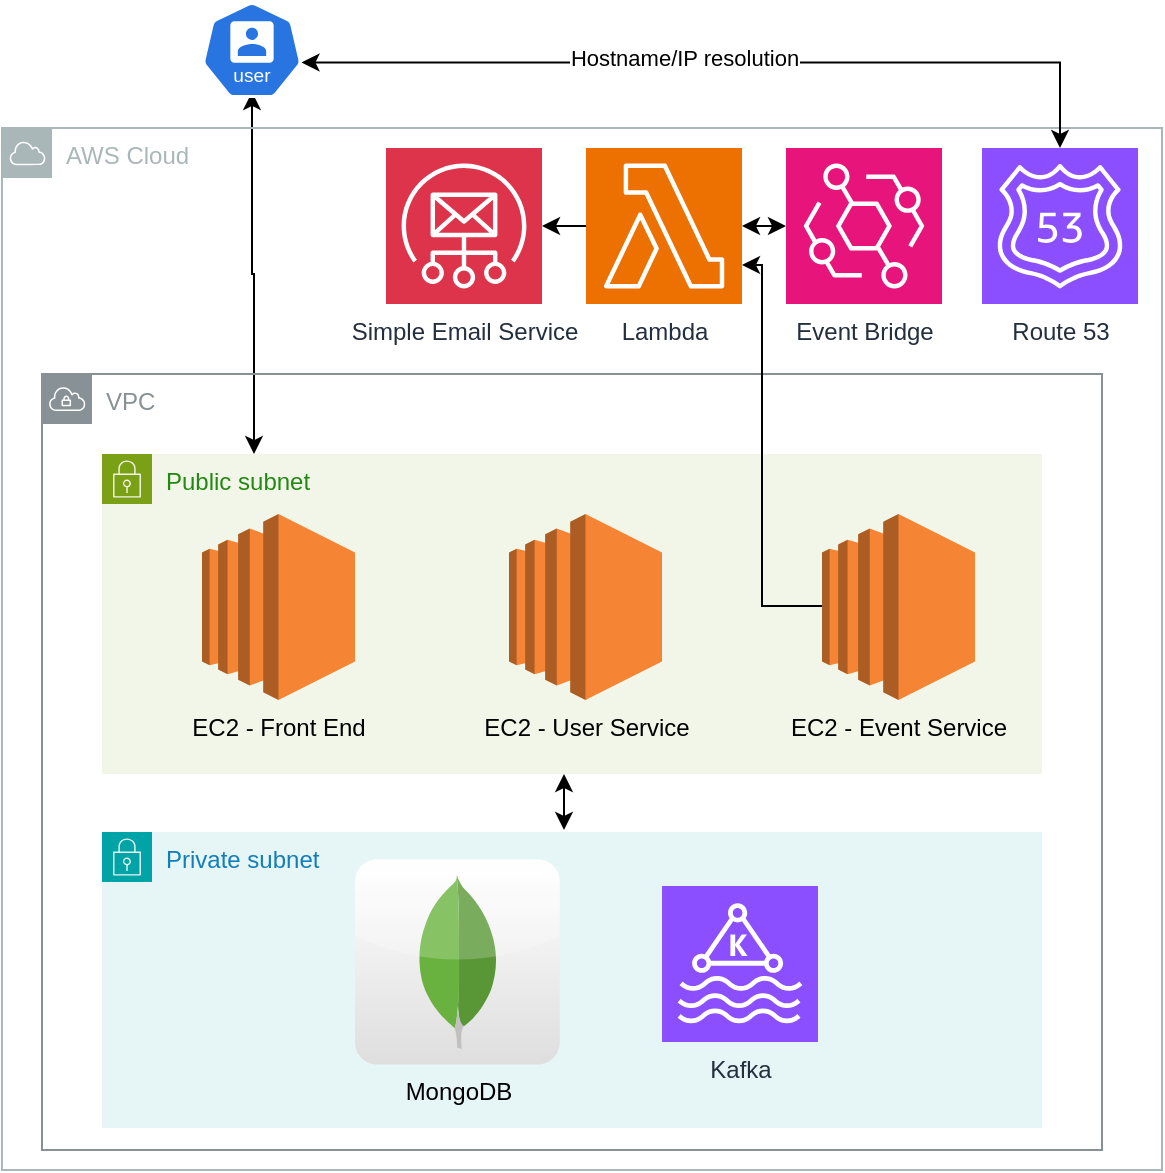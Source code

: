 <mxfile version="24.0.6" type="github">
  <diagram name="Page-1" id="Suzd1obP2XvYygB6OU98">
    <mxGraphModel dx="921" dy="648" grid="1" gridSize="10" guides="1" tooltips="1" connect="1" arrows="1" fold="1" page="1" pageScale="1" pageWidth="827" pageHeight="1169" math="0" shadow="0">
      <root>
        <mxCell id="0" />
        <mxCell id="1" parent="0" />
        <mxCell id="yvMGLZLvCHdtGUR-pLcu-29" style="edgeStyle=orthogonalEdgeStyle;rounded=0;orthogonalLoop=1;jettySize=auto;html=1;startArrow=classic;startFill=1;" edge="1" parent="1" target="yvMGLZLvCHdtGUR-pLcu-17">
          <mxGeometry relative="1" as="geometry">
            <mxPoint x="285.0" y="61.0" as="sourcePoint" />
            <Array as="points">
              <mxPoint x="286" y="152" />
            </Array>
          </mxGeometry>
        </mxCell>
        <mxCell id="yvMGLZLvCHdtGUR-pLcu-11" value="AWS Cloud" style="sketch=0;outlineConnect=0;gradientColor=none;html=1;whiteSpace=wrap;fontSize=12;fontStyle=0;shape=mxgraph.aws4.group;grIcon=mxgraph.aws4.group_aws_cloud;strokeColor=#AAB7B8;fillColor=none;verticalAlign=top;align=left;spacingLeft=30;fontColor=#AAB7B8;dashed=0;" vertex="1" parent="1">
          <mxGeometry x="160" y="79" width="580" height="521" as="geometry" />
        </mxCell>
        <mxCell id="yvMGLZLvCHdtGUR-pLcu-13" value="VPC" style="sketch=0;outlineConnect=0;gradientColor=none;html=1;whiteSpace=wrap;fontSize=12;fontStyle=0;shape=mxgraph.aws4.group;grIcon=mxgraph.aws4.group_vpc;strokeColor=#879196;fillColor=none;verticalAlign=top;align=left;spacingLeft=30;fontColor=#879196;dashed=0;" vertex="1" parent="1">
          <mxGeometry x="180" y="202" width="530" height="388" as="geometry" />
        </mxCell>
        <mxCell id="yvMGLZLvCHdtGUR-pLcu-17" value="Public subnet" style="points=[[0,0],[0.25,0],[0.5,0],[0.75,0],[1,0],[1,0.25],[1,0.5],[1,0.75],[1,1],[0.75,1],[0.5,1],[0.25,1],[0,1],[0,0.75],[0,0.5],[0,0.25]];outlineConnect=0;gradientColor=none;html=1;whiteSpace=wrap;fontSize=12;fontStyle=0;container=1;pointerEvents=0;collapsible=0;recursiveResize=0;shape=mxgraph.aws4.group;grIcon=mxgraph.aws4.group_security_group;grStroke=0;strokeColor=#7AA116;fillColor=#F2F6E8;verticalAlign=top;align=left;spacingLeft=30;fontColor=#248814;dashed=0;" vertex="1" parent="1">
          <mxGeometry x="210" y="242" width="470" height="160" as="geometry" />
        </mxCell>
        <mxCell id="yvMGLZLvCHdtGUR-pLcu-20" value="EC2 - User Service" style="outlineConnect=0;dashed=0;verticalLabelPosition=bottom;verticalAlign=top;align=center;html=1;shape=mxgraph.aws3.ec2;fillColor=#F58534;gradientColor=none;" vertex="1" parent="yvMGLZLvCHdtGUR-pLcu-17">
          <mxGeometry x="203.5" y="30" width="76.5" height="93" as="geometry" />
        </mxCell>
        <mxCell id="yvMGLZLvCHdtGUR-pLcu-19" value="EC2 - Front End" style="outlineConnect=0;dashed=0;verticalLabelPosition=bottom;verticalAlign=top;align=center;html=1;shape=mxgraph.aws3.ec2;fillColor=#F58534;gradientColor=none;" vertex="1" parent="yvMGLZLvCHdtGUR-pLcu-17">
          <mxGeometry x="50" y="30" width="76.5" height="93" as="geometry" />
        </mxCell>
        <mxCell id="yvMGLZLvCHdtGUR-pLcu-21" value="EC2 - Event Service" style="outlineConnect=0;dashed=0;verticalLabelPosition=bottom;verticalAlign=top;align=center;html=1;shape=mxgraph.aws3.ec2;fillColor=#F58534;gradientColor=none;" vertex="1" parent="yvMGLZLvCHdtGUR-pLcu-17">
          <mxGeometry x="360" y="30" width="76.5" height="93" as="geometry" />
        </mxCell>
        <mxCell id="yvMGLZLvCHdtGUR-pLcu-18" value="Private subnet" style="points=[[0,0],[0.25,0],[0.5,0],[0.75,0],[1,0],[1,0.25],[1,0.5],[1,0.75],[1,1],[0.75,1],[0.5,1],[0.25,1],[0,1],[0,0.75],[0,0.5],[0,0.25]];outlineConnect=0;gradientColor=none;html=1;whiteSpace=wrap;fontSize=12;fontStyle=0;container=1;pointerEvents=0;collapsible=0;recursiveResize=0;shape=mxgraph.aws4.group;grIcon=mxgraph.aws4.group_security_group;grStroke=0;strokeColor=#00A4A6;fillColor=#E6F6F7;verticalAlign=top;align=left;spacingLeft=30;fontColor=#147EBA;dashed=0;" vertex="1" parent="1">
          <mxGeometry x="210" y="431" width="470" height="148" as="geometry" />
        </mxCell>
        <mxCell id="yvMGLZLvCHdtGUR-pLcu-40" value="MongoDB" style="dashed=0;outlineConnect=0;html=1;align=center;labelPosition=center;verticalLabelPosition=bottom;verticalAlign=top;shape=mxgraph.webicons.mongodb;gradientColor=#DFDEDE" vertex="1" parent="yvMGLZLvCHdtGUR-pLcu-18">
          <mxGeometry x="126.5" y="13.8" width="102.4" height="102.4" as="geometry" />
        </mxCell>
        <mxCell id="yvMGLZLvCHdtGUR-pLcu-34" style="edgeStyle=orthogonalEdgeStyle;rounded=0;orthogonalLoop=1;jettySize=auto;html=1;exitX=1;exitY=0.75;exitDx=0;exitDy=0;exitPerimeter=0;startArrow=classic;startFill=1;endArrow=none;endFill=0;" edge="1" parent="1" source="yvMGLZLvCHdtGUR-pLcu-24" target="yvMGLZLvCHdtGUR-pLcu-21">
          <mxGeometry relative="1" as="geometry">
            <Array as="points">
              <mxPoint x="540" y="148" />
              <mxPoint x="540" y="318" />
            </Array>
          </mxGeometry>
        </mxCell>
        <mxCell id="yvMGLZLvCHdtGUR-pLcu-24" value="Lambda" style="sketch=0;points=[[0,0,0],[0.25,0,0],[0.5,0,0],[0.75,0,0],[1,0,0],[0,1,0],[0.25,1,0],[0.5,1,0],[0.75,1,0],[1,1,0],[0,0.25,0],[0,0.5,0],[0,0.75,0],[1,0.25,0],[1,0.5,0],[1,0.75,0]];outlineConnect=0;fontColor=#232F3E;fillColor=#ED7100;strokeColor=#ffffff;dashed=0;verticalLabelPosition=bottom;verticalAlign=top;align=center;html=1;fontSize=12;fontStyle=0;aspect=fixed;shape=mxgraph.aws4.resourceIcon;resIcon=mxgraph.aws4.lambda;" vertex="1" parent="1">
          <mxGeometry x="452" y="89" width="78" height="78" as="geometry" />
        </mxCell>
        <mxCell id="yvMGLZLvCHdtGUR-pLcu-25" value="Route 53" style="sketch=0;points=[[0,0,0],[0.25,0,0],[0.5,0,0],[0.75,0,0],[1,0,0],[0,1,0],[0.25,1,0],[0.5,1,0],[0.75,1,0],[1,1,0],[0,0.25,0],[0,0.5,0],[0,0.75,0],[1,0.25,0],[1,0.5,0],[1,0.75,0]];outlineConnect=0;fontColor=#232F3E;fillColor=#8C4FFF;strokeColor=#ffffff;dashed=0;verticalLabelPosition=bottom;verticalAlign=top;align=center;html=1;fontSize=12;fontStyle=0;aspect=fixed;shape=mxgraph.aws4.resourceIcon;resIcon=mxgraph.aws4.route_53;" vertex="1" parent="1">
          <mxGeometry x="650" y="89" width="78" height="78" as="geometry" />
        </mxCell>
        <mxCell id="yvMGLZLvCHdtGUR-pLcu-27" value="Simple Email Service" style="sketch=0;points=[[0,0,0],[0.25,0,0],[0.5,0,0],[0.75,0,0],[1,0,0],[0,1,0],[0.25,1,0],[0.5,1,0],[0.75,1,0],[1,1,0],[0,0.25,0],[0,0.5,0],[0,0.75,0],[1,0.25,0],[1,0.5,0],[1,0.75,0]];outlineConnect=0;fontColor=#232F3E;fillColor=#DD344C;strokeColor=#ffffff;dashed=0;verticalLabelPosition=bottom;verticalAlign=top;align=center;html=1;fontSize=12;fontStyle=0;aspect=fixed;shape=mxgraph.aws4.resourceIcon;resIcon=mxgraph.aws4.simple_email_service;" vertex="1" parent="1">
          <mxGeometry x="352" y="89" width="78" height="78" as="geometry" />
        </mxCell>
        <mxCell id="yvMGLZLvCHdtGUR-pLcu-28" value="Event Bridge" style="sketch=0;points=[[0,0,0],[0.25,0,0],[0.5,0,0],[0.75,0,0],[1,0,0],[0,1,0],[0.25,1,0],[0.5,1,0],[0.75,1,0],[1,1,0],[0,0.25,0],[0,0.5,0],[0,0.75,0],[1,0.25,0],[1,0.5,0],[1,0.75,0]];outlineConnect=0;fontColor=#232F3E;fillColor=#E7157B;strokeColor=#ffffff;dashed=0;verticalLabelPosition=bottom;verticalAlign=top;align=center;html=1;fontSize=12;fontStyle=0;aspect=fixed;shape=mxgraph.aws4.resourceIcon;resIcon=mxgraph.aws4.eventbridge;" vertex="1" parent="1">
          <mxGeometry x="552" y="89" width="78" height="78" as="geometry" />
        </mxCell>
        <mxCell id="yvMGLZLvCHdtGUR-pLcu-30" value="" style="aspect=fixed;sketch=0;html=1;dashed=0;whitespace=wrap;fillColor=#2875E2;strokeColor=#ffffff;points=[[0.005,0.63,0],[0.1,0.2,0],[0.9,0.2,0],[0.5,0,0],[0.995,0.63,0],[0.72,0.99,0],[0.5,1,0],[0.28,0.99,0]];shape=mxgraph.kubernetes.icon2;kubernetesLabel=1;prIcon=user" vertex="1" parent="1">
          <mxGeometry x="260" y="16" width="50" height="48" as="geometry" />
        </mxCell>
        <mxCell id="yvMGLZLvCHdtGUR-pLcu-31" style="edgeStyle=orthogonalEdgeStyle;rounded=0;orthogonalLoop=1;jettySize=auto;html=1;exitX=1;exitY=0.5;exitDx=0;exitDy=0;exitPerimeter=0;entryX=0;entryY=0.5;entryDx=0;entryDy=0;entryPerimeter=0;startArrow=classic;startFill=1;endArrow=none;endFill=0;" edge="1" parent="1" source="yvMGLZLvCHdtGUR-pLcu-27" target="yvMGLZLvCHdtGUR-pLcu-24">
          <mxGeometry relative="1" as="geometry" />
        </mxCell>
        <mxCell id="yvMGLZLvCHdtGUR-pLcu-32" style="edgeStyle=orthogonalEdgeStyle;rounded=0;orthogonalLoop=1;jettySize=auto;html=1;exitX=1;exitY=0.5;exitDx=0;exitDy=0;exitPerimeter=0;entryX=0;entryY=0.5;entryDx=0;entryDy=0;entryPerimeter=0;startArrow=classic;startFill=1;" edge="1" parent="1" source="yvMGLZLvCHdtGUR-pLcu-24" target="yvMGLZLvCHdtGUR-pLcu-28">
          <mxGeometry relative="1" as="geometry" />
        </mxCell>
        <mxCell id="yvMGLZLvCHdtGUR-pLcu-35" style="edgeStyle=orthogonalEdgeStyle;rounded=0;orthogonalLoop=1;jettySize=auto;html=1;exitX=0.995;exitY=0.63;exitDx=0;exitDy=0;exitPerimeter=0;entryX=0.5;entryY=0;entryDx=0;entryDy=0;entryPerimeter=0;startArrow=classic;startFill=1;" edge="1" parent="1" source="yvMGLZLvCHdtGUR-pLcu-30" target="yvMGLZLvCHdtGUR-pLcu-25">
          <mxGeometry relative="1" as="geometry" />
        </mxCell>
        <mxCell id="yvMGLZLvCHdtGUR-pLcu-36" value="Hostname/IP resolution" style="edgeLabel;html=1;align=center;verticalAlign=middle;resizable=0;points=[];" vertex="1" connectable="0" parent="yvMGLZLvCHdtGUR-pLcu-35">
          <mxGeometry x="0.229" y="2" relative="1" as="geometry">
            <mxPoint x="-68" as="offset" />
          </mxGeometry>
        </mxCell>
        <mxCell id="yvMGLZLvCHdtGUR-pLcu-43" value="" style="endArrow=classic;startArrow=classic;html=1;rounded=0;" edge="1" parent="1">
          <mxGeometry width="50" height="50" relative="1" as="geometry">
            <mxPoint x="441" y="430" as="sourcePoint" />
            <mxPoint x="441" y="402" as="targetPoint" />
          </mxGeometry>
        </mxCell>
        <mxCell id="yvMGLZLvCHdtGUR-pLcu-45" value="Kafka" style="sketch=0;points=[[0,0,0],[0.25,0,0],[0.5,0,0],[0.75,0,0],[1,0,0],[0,1,0],[0.25,1,0],[0.5,1,0],[0.75,1,0],[1,1,0],[0,0.25,0],[0,0.5,0],[0,0.75,0],[1,0.25,0],[1,0.5,0],[1,0.75,0]];outlineConnect=0;fontColor=#232F3E;fillColor=#8C4FFF;strokeColor=#ffffff;dashed=0;verticalLabelPosition=bottom;verticalAlign=top;align=center;html=1;fontSize=12;fontStyle=0;aspect=fixed;shape=mxgraph.aws4.resourceIcon;resIcon=mxgraph.aws4.managed_streaming_for_kafka;" vertex="1" parent="1">
          <mxGeometry x="490" y="458" width="78" height="78" as="geometry" />
        </mxCell>
      </root>
    </mxGraphModel>
  </diagram>
</mxfile>
